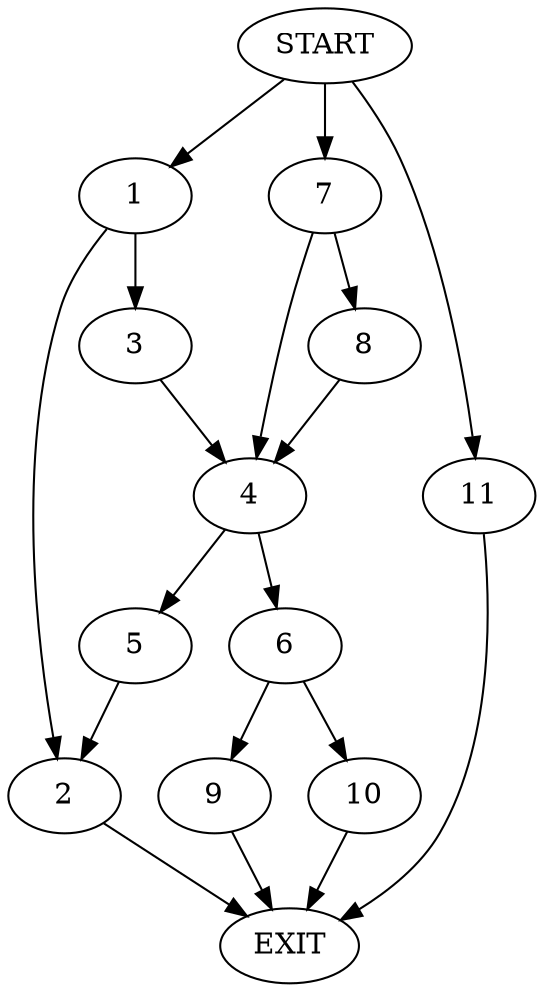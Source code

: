 digraph {
0 [label="START"]
12 [label="EXIT"]
0 -> 1
1 -> 2
1 -> 3
3 -> 4
2 -> 12
4 -> 5
4 -> 6
0 -> 7
7 -> 8
7 -> 4
8 -> 4
6 -> 9
6 -> 10
5 -> 2
9 -> 12
10 -> 12
0 -> 11
11 -> 12
}
